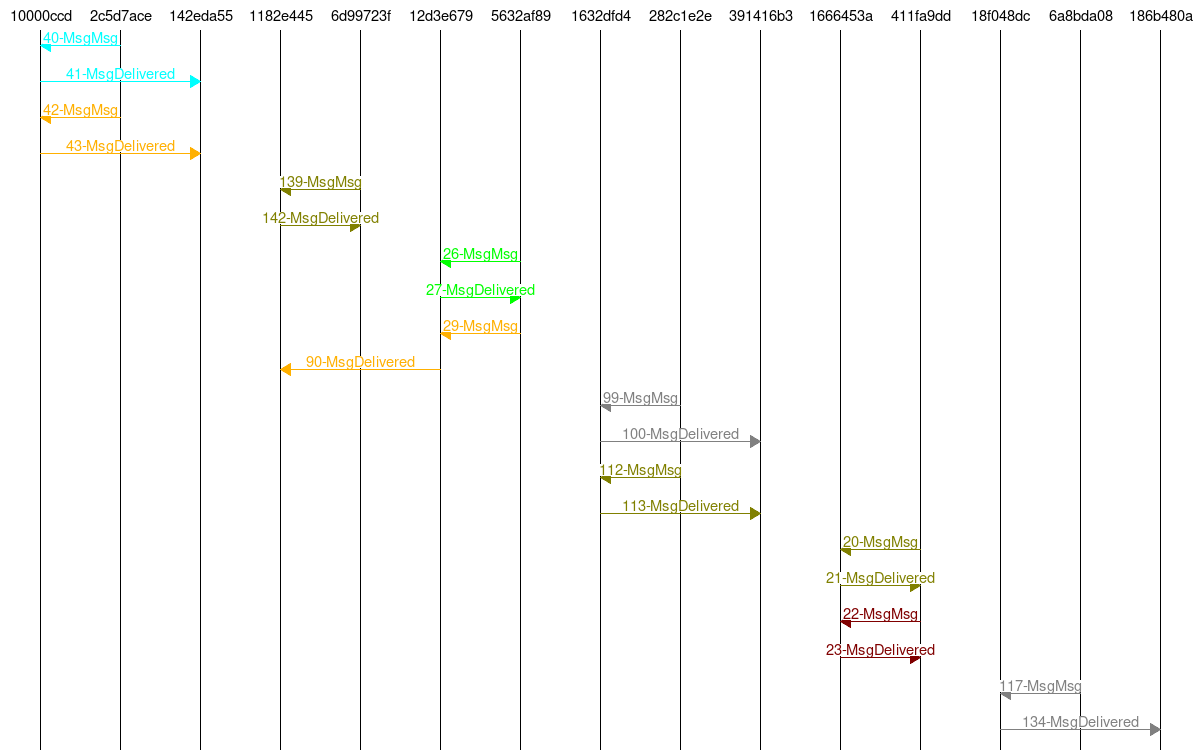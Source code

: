 msc { 
10000ccd,2c5d7ace,142eda55,1182e445,6d99723f,12d3e679,5632af89,1632dfd4,282c1e2e,391416b3,1666453a,411fa9dd,18f048dc,6a8bda08,186b480a;

2c5d7ace=>10000ccd [label="40-MsgMsg", textcolor="aqua", linecolor="aqua"];
10000ccd=>142eda55 [label="41-MsgDelivered", textcolor="aqua", linecolor="aqua"];
2c5d7ace=>10000ccd [label="42-MsgMsg", textcolor="orange", linecolor="orange"];
10000ccd=>142eda55 [label="43-MsgDelivered", textcolor="orange", linecolor="orange"];
6d99723f=>1182e445 [label="139-MsgMsg", textcolor="olive", linecolor="olive"];
1182e445=>6d99723f [label="142-MsgDelivered", textcolor="olive", linecolor="olive"];
5632af89=>12d3e679 [label="26-MsgMsg", textcolor="green", linecolor="green"];
12d3e679=>5632af89 [label="27-MsgDelivered", textcolor="green", linecolor="green"];
5632af89=>12d3e679 [label="29-MsgMsg", textcolor="orange", linecolor="orange"];
12d3e679=>1182e445 [label="90-MsgDelivered", textcolor="orange", linecolor="orange"];
282c1e2e=>1632dfd4 [label="99-MsgMsg", textcolor="gray", linecolor="gray"];
1632dfd4=>391416b3 [label="100-MsgDelivered", textcolor="gray", linecolor="gray"];
282c1e2e=>1632dfd4 [label="112-MsgMsg", textcolor="olive", linecolor="olive"];
1632dfd4=>391416b3 [label="113-MsgDelivered", textcolor="olive", linecolor="olive"];
411fa9dd=>1666453a [label="20-MsgMsg", textcolor="olive", linecolor="olive"];
1666453a=>411fa9dd [label="21-MsgDelivered", textcolor="olive", linecolor="olive"];
411fa9dd=>1666453a [label="22-MsgMsg", textcolor="maroon", linecolor="maroon"];
1666453a=>411fa9dd [label="23-MsgDelivered", textcolor="maroon", linecolor="maroon"];
6a8bda08=>18f048dc [label="117-MsgMsg", textcolor="gray", linecolor="gray"];
18f048dc=>186b480a [label="134-MsgDelivered", textcolor="gray", linecolor="gray"];
}
